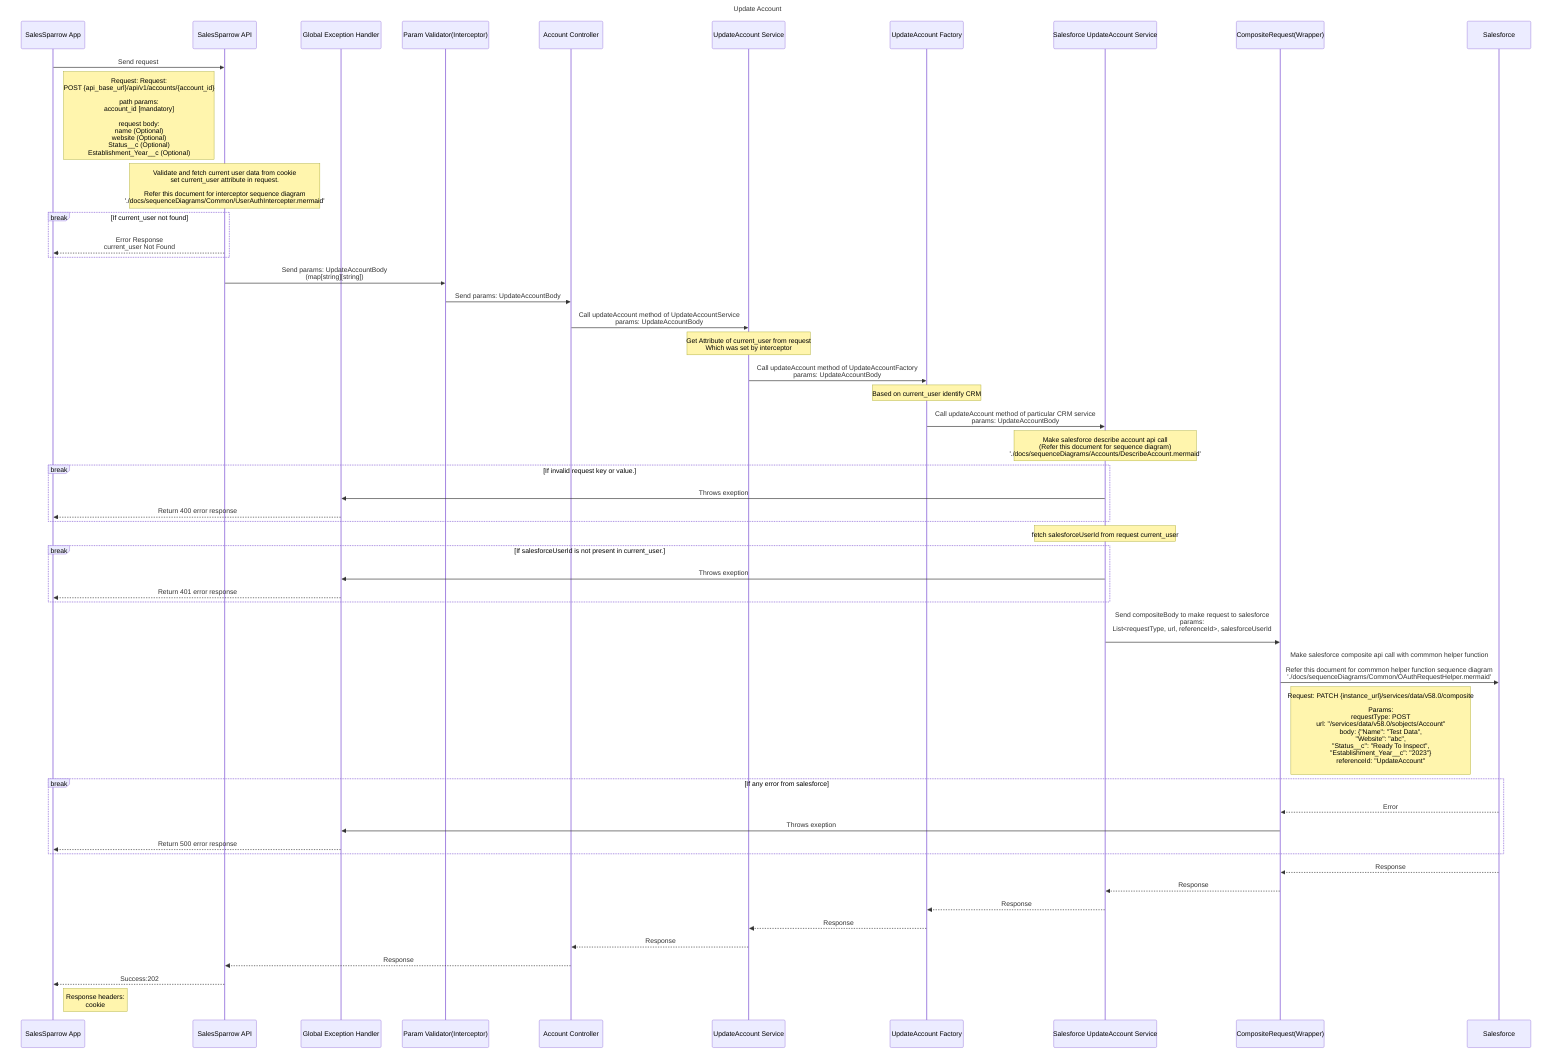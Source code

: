 sequenceDiagram
  title Update Account
    participant ui as SalesSparrow App
    participant api as SalesSparrow API
    participant exceptionHandler as Global Exception Handler
    participant validator as Param Validator(Interceptor)
    participant controller as Account Controller
    participant service as UpdateAccount Service
    participant factory as UpdateAccount Factory
    participant crm as Salesforce UpdateAccount Service
    participant CompositeRequestWrapper as CompositeRequest(Wrapper)
    participant salesforce as Salesforce

    ui->>api:  Send request 
    note right of ui: Request: Request: <br>POST {api_base_url}/api/v1/accounts/{account_id}<br><br>path params:  <br>account_id [mandatory] <br><br> request body:<br>name (Optional)<br>website (Optional)<br>Status__c (Optional)<br>Establishment_Year__c (Optional)

    note over api: Validate and fetch current user data from cookie<br>set current_user attribute in request.<br><br>Refer this document for interceptor sequence diagram <br> './docs/sequenceDiagrams/Common/UserAuthIntercepter.mermaid'
    break If current_user not found
        api-->>ui: Error Response<br>current_user Not Found
    end

    api->>validator: Send params: UpdateAccountBody<br>(map[string][string])

    validator->>controller: Send params: UpdateAccountBody
    
    controller->>service: Call updateAccount method of UpdateAccountService<br> params: UpdateAccountBody
    note over service: Get Attribute of current_user from request<br>Which was set by interceptor

    service->>factory: Call updateAccount method of UpdateAccountFactory<br>params: UpdateAccountBody
    note over factory: Based on current_user identify CRM

    factory->>crm: Call updateAccount method of particular CRM service<br>params: UpdateAccountBody

    note over crm: Make salesforce describe account api call <br>(Refer this document for sequence diagram)<br>'./docs/sequenceDiagrams/Accounts/DescribeAccount.mermaid'
    break If invalid request key or value.
        crm->>exceptionHandler: Throws exeption
        exceptionHandler-->>ui:Return 400 error response 
    end

    note over crm: fetch salesforceUserId from request current_user
    break If salesforceUserId is not present in current_user.
        crm->>exceptionHandler: Throws exeption
        exceptionHandler-->>ui:Return 401 error response 
    end
    crm->>CompositeRequestWrapper: Send compositeBody to make request to salesforce<br>params: <br> List<requestType, url, referenceId>, salesforceUserId <br>

    CompositeRequestWrapper->>salesforce: Make salesforce composite api call with commmon helper function<br><br>Refer this document for commmon helper function sequence diagram <br> './docs/sequenceDiagrams/Common/OAuthRequestHelper.mermaid'
    note right of CompositeRequestWrapper: Request: PATCH {instance_url}/services/data/v58.0/composite <br><br>Params: <br> requestType: POST<br> url: "/services/data/v58.0/sobjects/Account"<br>body: {"Name": "Test Data",<br>"Website": "abc",<br>"Status__c": "Ready To Inspect",<br>"Establishment_Year__c": "2023"} <br>referenceId: "UpdateAccount"<br>
    
    break If any error from salesforce
        salesforce-->>CompositeRequestWrapper: Error
        CompositeRequestWrapper->>exceptionHandler: Throws exeption
        exceptionHandler-->>ui: Return 500 error response
    end

    salesforce-->>CompositeRequestWrapper: Response
    CompositeRequestWrapper-->>crm: Response
    crm-->>factory: Response
    factory-->>service: Response
    service-->> controller: Response
    controller-->>api: Response

    api-->>ui: Success:202
    note right of ui: Response headers:<br> cookie